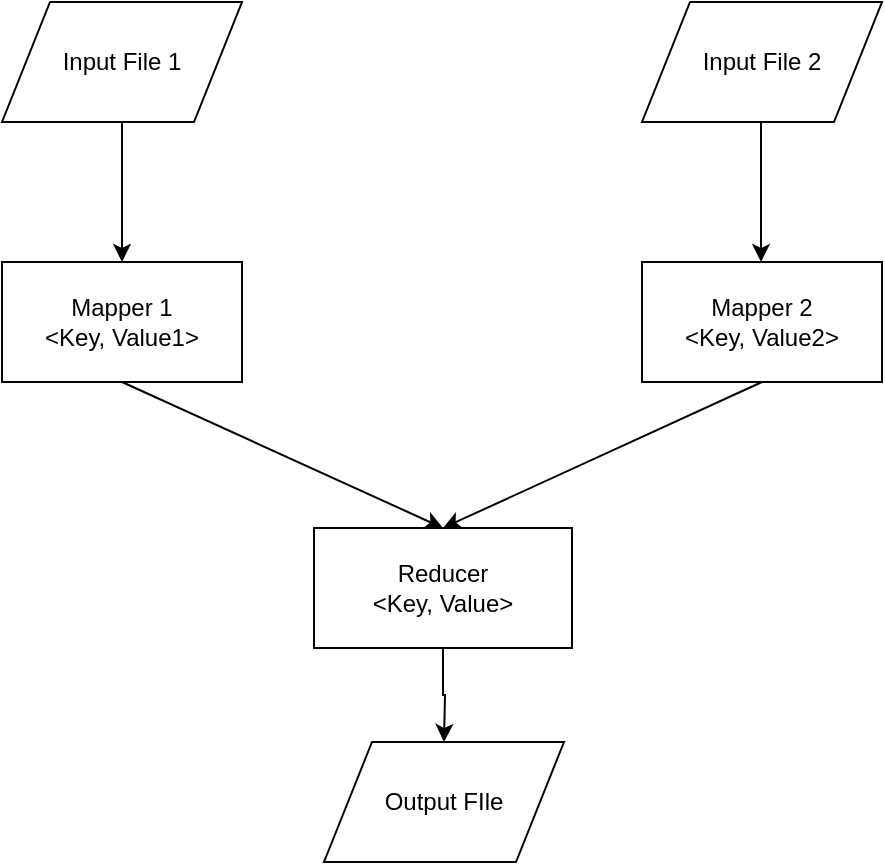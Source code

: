 <mxfile version="10.6.7" type="device"><diagram id="apViC4CNuRfFNSv_h3Ot" name="Page-1"><mxGraphModel dx="1010" dy="577" grid="1" gridSize="10" guides="1" tooltips="1" connect="1" arrows="1" fold="1" page="1" pageScale="1" pageWidth="1654" pageHeight="2336" math="0" shadow="0"><root><mxCell id="0"/><mxCell id="1" parent="0"/><mxCell id="4P3kRlZX1TJdZBiRXEel-1" value="Input File 1" style="shape=parallelogram;perimeter=parallelogramPerimeter;whiteSpace=wrap;html=1;rounded=0;" vertex="1" parent="1"><mxGeometry x="200" y="110" width="120" height="60" as="geometry"/></mxCell><mxCell id="4P3kRlZX1TJdZBiRXEel-2" value="Input File 2" style="shape=parallelogram;perimeter=parallelogramPerimeter;whiteSpace=wrap;html=1;rounded=0;" vertex="1" parent="1"><mxGeometry x="520" y="110" width="120" height="60" as="geometry"/></mxCell><mxCell id="4P3kRlZX1TJdZBiRXEel-4" value="" style="endArrow=classic;html=1;exitX=0.5;exitY=1;exitDx=0;exitDy=0;" edge="1" parent="1" source="4P3kRlZX1TJdZBiRXEel-1"><mxGeometry width="50" height="50" relative="1" as="geometry"><mxPoint x="230" y="290" as="sourcePoint"/><mxPoint x="260" y="240" as="targetPoint"/></mxGeometry></mxCell><mxCell id="4P3kRlZX1TJdZBiRXEel-5" value="" style="endArrow=classic;html=1;exitX=0.5;exitY=1;exitDx=0;exitDy=0;" edge="1" parent="1"><mxGeometry width="50" height="50" relative="1" as="geometry"><mxPoint x="579.5" y="170" as="sourcePoint"/><mxPoint x="579.5" y="240" as="targetPoint"/></mxGeometry></mxCell><mxCell id="4P3kRlZX1TJdZBiRXEel-6" value="&lt;div&gt;Mapper 1&lt;br&gt;&lt;/div&gt;&lt;div&gt;&amp;lt;Key, Value1&amp;gt;&lt;br&gt;&lt;/div&gt;" style="rounded=0;whiteSpace=wrap;html=1;" vertex="1" parent="1"><mxGeometry x="200" y="240" width="120" height="60" as="geometry"/></mxCell><mxCell id="4P3kRlZX1TJdZBiRXEel-7" value="&lt;div&gt;Mapper 2&lt;/div&gt;&lt;div&gt;&amp;lt;Key, Value2&amp;gt;&lt;br&gt;&lt;/div&gt;" style="rounded=0;whiteSpace=wrap;html=1;" vertex="1" parent="1"><mxGeometry x="520" y="240" width="120" height="60" as="geometry"/></mxCell><mxCell id="4P3kRlZX1TJdZBiRXEel-14" style="edgeStyle=orthogonalEdgeStyle;rounded=0;orthogonalLoop=1;jettySize=auto;html=1;exitX=0.5;exitY=1;exitDx=0;exitDy=0;" edge="1" parent="1" source="4P3kRlZX1TJdZBiRXEel-8"><mxGeometry relative="1" as="geometry"><mxPoint x="421" y="480" as="targetPoint"/></mxGeometry></mxCell><mxCell id="4P3kRlZX1TJdZBiRXEel-8" value="&lt;div&gt;Reducer&lt;/div&gt;&lt;div&gt;&amp;lt;Key, Value&amp;gt;&lt;br&gt;&lt;/div&gt;" style="rounded=0;whiteSpace=wrap;html=1;strokeColor=#000000;" vertex="1" parent="1"><mxGeometry x="356" y="373" width="129" height="60" as="geometry"/></mxCell><mxCell id="4P3kRlZX1TJdZBiRXEel-9" value="" style="endArrow=classic;html=1;exitX=0.5;exitY=1;exitDx=0;exitDy=0;entryX=0.5;entryY=0;entryDx=0;entryDy=0;" edge="1" parent="1" source="4P3kRlZX1TJdZBiRXEel-6" target="4P3kRlZX1TJdZBiRXEel-8"><mxGeometry width="50" height="50" relative="1" as="geometry"><mxPoint x="140" y="460" as="sourcePoint"/><mxPoint x="190" y="410" as="targetPoint"/></mxGeometry></mxCell><mxCell id="4P3kRlZX1TJdZBiRXEel-10" value="" style="endArrow=classic;html=1;exitX=0.5;exitY=1;exitDx=0;exitDy=0;entryX=0.5;entryY=0;entryDx=0;entryDy=0;" edge="1" parent="1" source="4P3kRlZX1TJdZBiRXEel-7" target="4P3kRlZX1TJdZBiRXEel-8"><mxGeometry width="50" height="50" relative="1" as="geometry"><mxPoint x="560" y="390" as="sourcePoint"/><mxPoint x="610" y="340" as="targetPoint"/></mxGeometry></mxCell><mxCell id="4P3kRlZX1TJdZBiRXEel-15" value="Output FIle" style="shape=parallelogram;perimeter=parallelogramPerimeter;whiteSpace=wrap;html=1;rounded=0;strokeColor=#000000;" vertex="1" parent="1"><mxGeometry x="361" y="480" width="120" height="60" as="geometry"/></mxCell></root></mxGraphModel></diagram></mxfile>